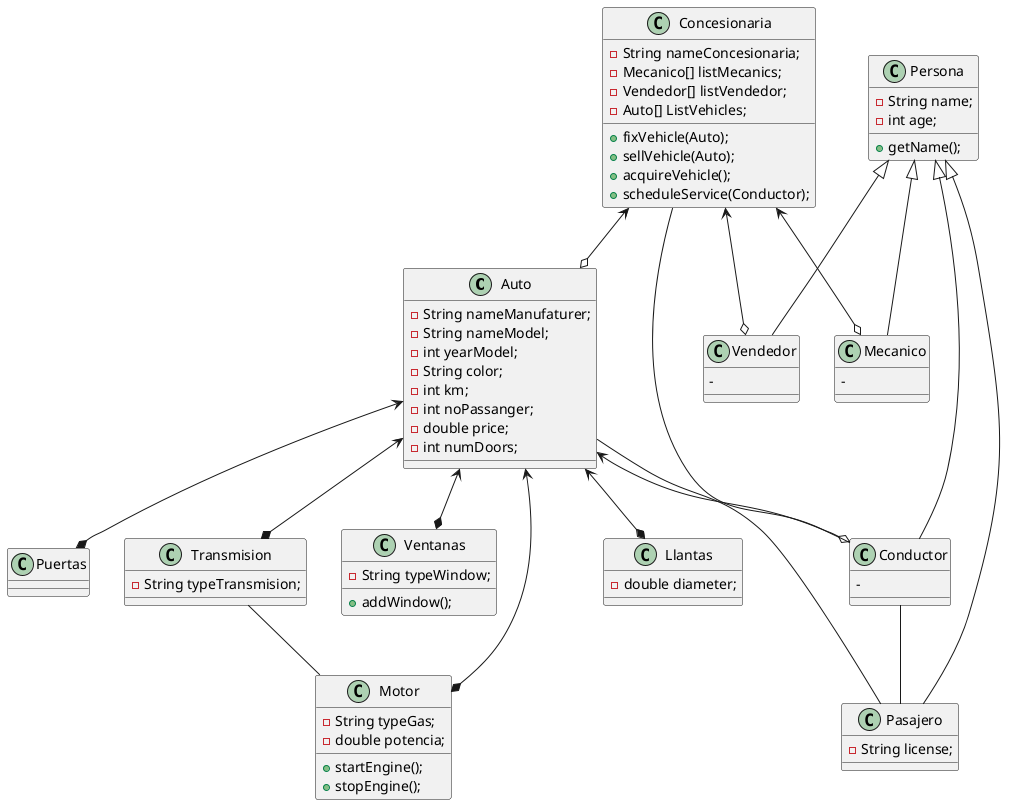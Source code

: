 @startuml
class Auto{
    -String nameManufaturer;
    -String nameModel;
    -int yearModel;
    -String color;
    -int km;
    -int noPassanger;
    -double price;
    -int numDoors;
}

class Puertas{
}

class Transmision{
    -String typeTransmision;
}

class Ventanas{
    -String typeWindow;
    +addWindow();
}
class Llantas{
    -double diameter;
}

class Motor{
    -String typeGas;
    -double potencia;
    +startEngine();
    +stopEngine();
}
class Concesionaria{
    -String nameConcesionaria;
    -Mecanico[] listMecanics;
    -Vendedor[] listVendedor;
    -Auto[] ListVehicles;
    +fixVehicle(Auto);
    +sellVehicle(Auto);
    +acquireVehicle();
    +scheduleService(Conductor);
}

class Mecanico{
    -
}
class Vendedor{
    -
}
class Conductor{
    -
}
class Pasajero{
    -String license;
}
class Persona{
    -String name;
    -int age;
    +getName();
}
Auto <--* Ventanas
Auto <--* Motor
Auto <--* Puertas
Auto <--* Llantas
Auto <--* Transmision

Persona <|-- Pasajero
Persona <|-- Mecanico
Persona <|-- Vendedor
Persona <|-- Conductor

Concesionaria <--o Mecanico
Concesionaria <--o Vendedor
Concesionaria <--o Auto
Auto <--o Conductor

Transmision--Motor
Conductor--Pasajero
Auto--Pasajero
Concesionaria--Conductor


@enduml